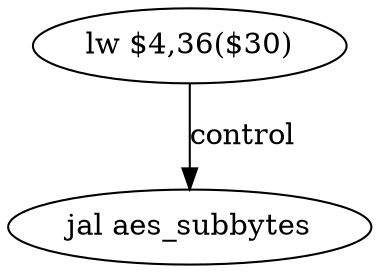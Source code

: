 digraph G1 {
node [shape = ellipse];
i0 [label = "lw $4,36($30)"] ;
i0 ->  i1 [label= "control"];
i1 [label = "jal aes_subbytes"] ;
}
